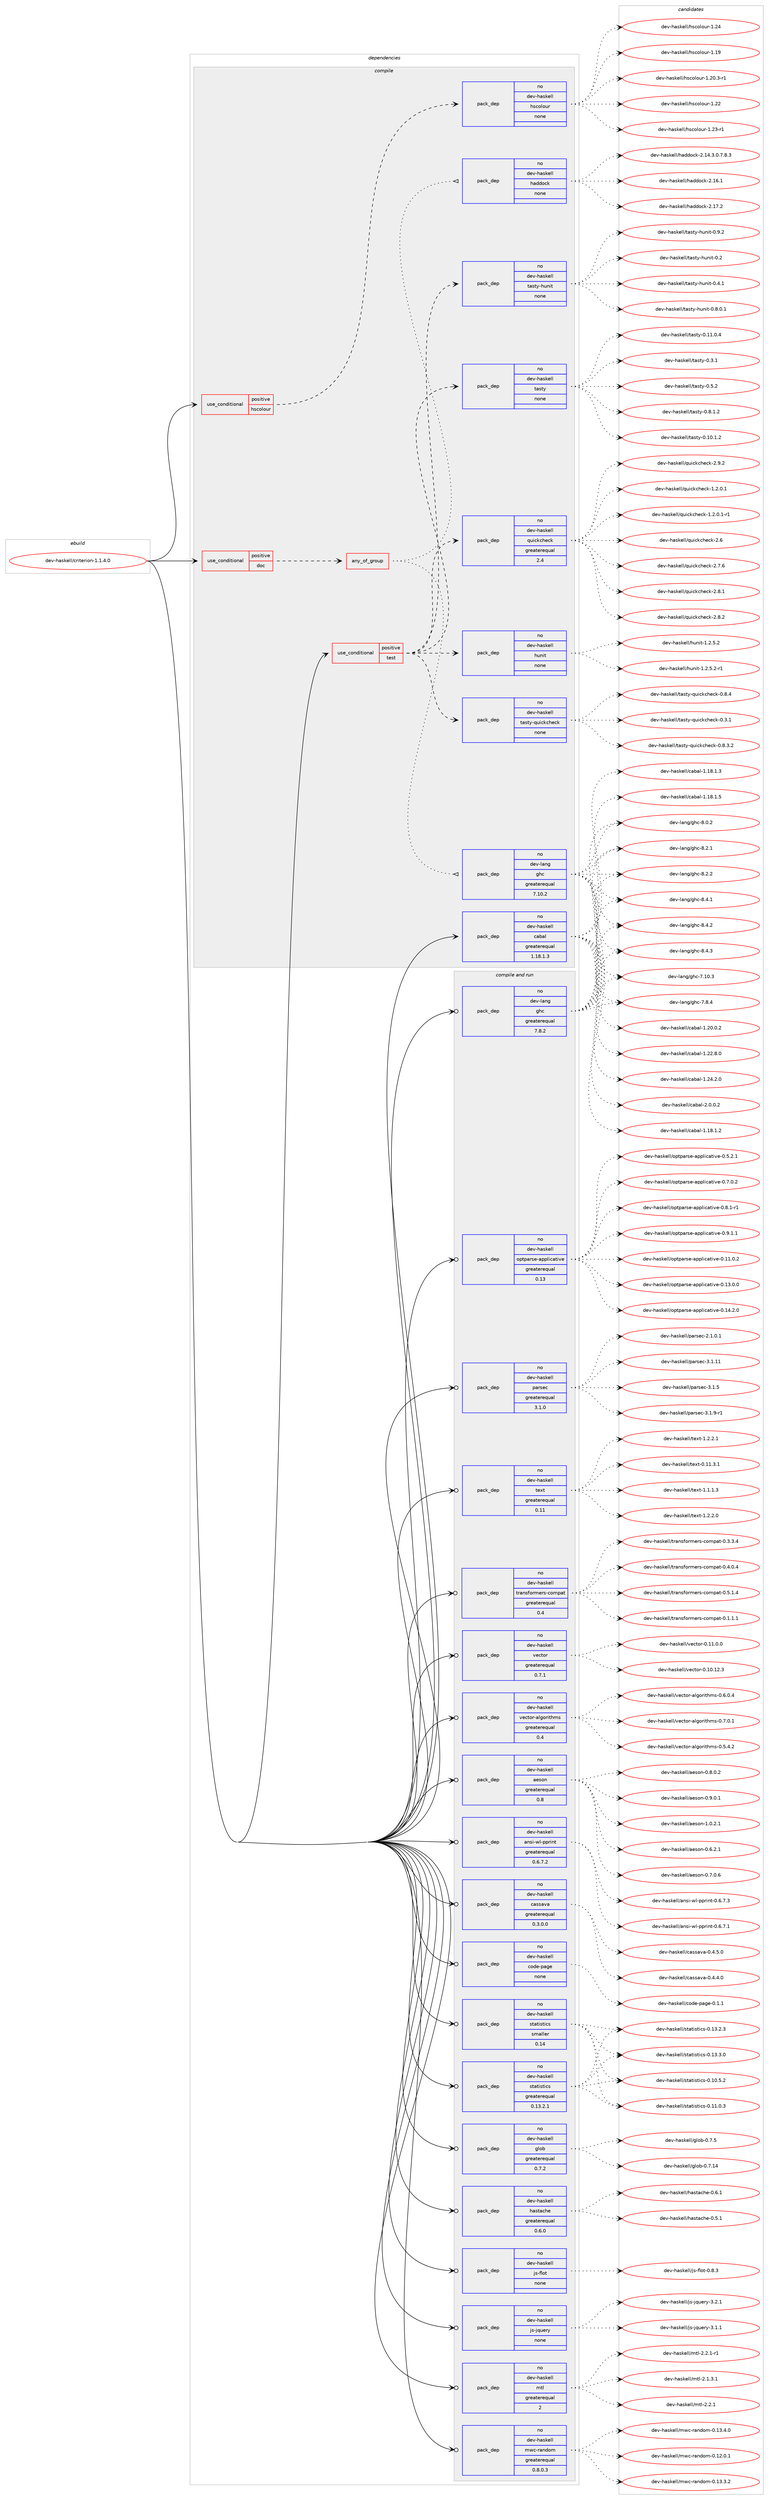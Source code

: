 digraph prolog {

# *************
# Graph options
# *************

newrank=true;
concentrate=true;
compound=true;
graph [rankdir=LR,fontname=Helvetica,fontsize=10,ranksep=1.5];#, ranksep=2.5, nodesep=0.2];
edge  [arrowhead=vee];
node  [fontname=Helvetica,fontsize=10];

# **********
# The ebuild
# **********

subgraph cluster_leftcol {
color=gray;
rank=same;
label=<<i>ebuild</i>>;
id [label="dev-haskell/criterion-1.1.4.0", color=red, width=4, href="../dev-haskell/criterion-1.1.4.0.svg"];
}

# ****************
# The dependencies
# ****************

subgraph cluster_midcol {
color=gray;
label=<<i>dependencies</i>>;
subgraph cluster_compile {
fillcolor="#eeeeee";
style=filled;
label=<<i>compile</i>>;
subgraph cond359178 {
dependency1330048 [label=<<TABLE BORDER="0" CELLBORDER="1" CELLSPACING="0" CELLPADDING="4"><TR><TD ROWSPAN="3" CELLPADDING="10">use_conditional</TD></TR><TR><TD>positive</TD></TR><TR><TD>doc</TD></TR></TABLE>>, shape=none, color=red];
subgraph any20731 {
dependency1330049 [label=<<TABLE BORDER="0" CELLBORDER="1" CELLSPACING="0" CELLPADDING="4"><TR><TD CELLPADDING="10">any_of_group</TD></TR></TABLE>>, shape=none, color=red];subgraph pack949587 {
dependency1330050 [label=<<TABLE BORDER="0" CELLBORDER="1" CELLSPACING="0" CELLPADDING="4" WIDTH="220"><TR><TD ROWSPAN="6" CELLPADDING="30">pack_dep</TD></TR><TR><TD WIDTH="110">no</TD></TR><TR><TD>dev-haskell</TD></TR><TR><TD>haddock</TD></TR><TR><TD>none</TD></TR><TR><TD></TD></TR></TABLE>>, shape=none, color=blue];
}
dependency1330049:e -> dependency1330050:w [weight=20,style="dotted",arrowhead="oinv"];
subgraph pack949588 {
dependency1330051 [label=<<TABLE BORDER="0" CELLBORDER="1" CELLSPACING="0" CELLPADDING="4" WIDTH="220"><TR><TD ROWSPAN="6" CELLPADDING="30">pack_dep</TD></TR><TR><TD WIDTH="110">no</TD></TR><TR><TD>dev-lang</TD></TR><TR><TD>ghc</TD></TR><TR><TD>greaterequal</TD></TR><TR><TD>7.10.2</TD></TR></TABLE>>, shape=none, color=blue];
}
dependency1330049:e -> dependency1330051:w [weight=20,style="dotted",arrowhead="oinv"];
}
dependency1330048:e -> dependency1330049:w [weight=20,style="dashed",arrowhead="vee"];
}
id:e -> dependency1330048:w [weight=20,style="solid",arrowhead="vee"];
subgraph cond359179 {
dependency1330052 [label=<<TABLE BORDER="0" CELLBORDER="1" CELLSPACING="0" CELLPADDING="4"><TR><TD ROWSPAN="3" CELLPADDING="10">use_conditional</TD></TR><TR><TD>positive</TD></TR><TR><TD>hscolour</TD></TR></TABLE>>, shape=none, color=red];
subgraph pack949589 {
dependency1330053 [label=<<TABLE BORDER="0" CELLBORDER="1" CELLSPACING="0" CELLPADDING="4" WIDTH="220"><TR><TD ROWSPAN="6" CELLPADDING="30">pack_dep</TD></TR><TR><TD WIDTH="110">no</TD></TR><TR><TD>dev-haskell</TD></TR><TR><TD>hscolour</TD></TR><TR><TD>none</TD></TR><TR><TD></TD></TR></TABLE>>, shape=none, color=blue];
}
dependency1330052:e -> dependency1330053:w [weight=20,style="dashed",arrowhead="vee"];
}
id:e -> dependency1330052:w [weight=20,style="solid",arrowhead="vee"];
subgraph cond359180 {
dependency1330054 [label=<<TABLE BORDER="0" CELLBORDER="1" CELLSPACING="0" CELLPADDING="4"><TR><TD ROWSPAN="3" CELLPADDING="10">use_conditional</TD></TR><TR><TD>positive</TD></TR><TR><TD>test</TD></TR></TABLE>>, shape=none, color=red];
subgraph pack949590 {
dependency1330055 [label=<<TABLE BORDER="0" CELLBORDER="1" CELLSPACING="0" CELLPADDING="4" WIDTH="220"><TR><TD ROWSPAN="6" CELLPADDING="30">pack_dep</TD></TR><TR><TD WIDTH="110">no</TD></TR><TR><TD>dev-haskell</TD></TR><TR><TD>hunit</TD></TR><TR><TD>none</TD></TR><TR><TD></TD></TR></TABLE>>, shape=none, color=blue];
}
dependency1330054:e -> dependency1330055:w [weight=20,style="dashed",arrowhead="vee"];
subgraph pack949591 {
dependency1330056 [label=<<TABLE BORDER="0" CELLBORDER="1" CELLSPACING="0" CELLPADDING="4" WIDTH="220"><TR><TD ROWSPAN="6" CELLPADDING="30">pack_dep</TD></TR><TR><TD WIDTH="110">no</TD></TR><TR><TD>dev-haskell</TD></TR><TR><TD>quickcheck</TD></TR><TR><TD>greaterequal</TD></TR><TR><TD>2.4</TD></TR></TABLE>>, shape=none, color=blue];
}
dependency1330054:e -> dependency1330056:w [weight=20,style="dashed",arrowhead="vee"];
subgraph pack949592 {
dependency1330057 [label=<<TABLE BORDER="0" CELLBORDER="1" CELLSPACING="0" CELLPADDING="4" WIDTH="220"><TR><TD ROWSPAN="6" CELLPADDING="30">pack_dep</TD></TR><TR><TD WIDTH="110">no</TD></TR><TR><TD>dev-haskell</TD></TR><TR><TD>tasty</TD></TR><TR><TD>none</TD></TR><TR><TD></TD></TR></TABLE>>, shape=none, color=blue];
}
dependency1330054:e -> dependency1330057:w [weight=20,style="dashed",arrowhead="vee"];
subgraph pack949593 {
dependency1330058 [label=<<TABLE BORDER="0" CELLBORDER="1" CELLSPACING="0" CELLPADDING="4" WIDTH="220"><TR><TD ROWSPAN="6" CELLPADDING="30">pack_dep</TD></TR><TR><TD WIDTH="110">no</TD></TR><TR><TD>dev-haskell</TD></TR><TR><TD>tasty-hunit</TD></TR><TR><TD>none</TD></TR><TR><TD></TD></TR></TABLE>>, shape=none, color=blue];
}
dependency1330054:e -> dependency1330058:w [weight=20,style="dashed",arrowhead="vee"];
subgraph pack949594 {
dependency1330059 [label=<<TABLE BORDER="0" CELLBORDER="1" CELLSPACING="0" CELLPADDING="4" WIDTH="220"><TR><TD ROWSPAN="6" CELLPADDING="30">pack_dep</TD></TR><TR><TD WIDTH="110">no</TD></TR><TR><TD>dev-haskell</TD></TR><TR><TD>tasty-quickcheck</TD></TR><TR><TD>none</TD></TR><TR><TD></TD></TR></TABLE>>, shape=none, color=blue];
}
dependency1330054:e -> dependency1330059:w [weight=20,style="dashed",arrowhead="vee"];
}
id:e -> dependency1330054:w [weight=20,style="solid",arrowhead="vee"];
subgraph pack949595 {
dependency1330060 [label=<<TABLE BORDER="0" CELLBORDER="1" CELLSPACING="0" CELLPADDING="4" WIDTH="220"><TR><TD ROWSPAN="6" CELLPADDING="30">pack_dep</TD></TR><TR><TD WIDTH="110">no</TD></TR><TR><TD>dev-haskell</TD></TR><TR><TD>cabal</TD></TR><TR><TD>greaterequal</TD></TR><TR><TD>1.18.1.3</TD></TR></TABLE>>, shape=none, color=blue];
}
id:e -> dependency1330060:w [weight=20,style="solid",arrowhead="vee"];
}
subgraph cluster_compileandrun {
fillcolor="#eeeeee";
style=filled;
label=<<i>compile and run</i>>;
subgraph pack949596 {
dependency1330061 [label=<<TABLE BORDER="0" CELLBORDER="1" CELLSPACING="0" CELLPADDING="4" WIDTH="220"><TR><TD ROWSPAN="6" CELLPADDING="30">pack_dep</TD></TR><TR><TD WIDTH="110">no</TD></TR><TR><TD>dev-haskell</TD></TR><TR><TD>aeson</TD></TR><TR><TD>greaterequal</TD></TR><TR><TD>0.8</TD></TR></TABLE>>, shape=none, color=blue];
}
id:e -> dependency1330061:w [weight=20,style="solid",arrowhead="odotvee"];
subgraph pack949597 {
dependency1330062 [label=<<TABLE BORDER="0" CELLBORDER="1" CELLSPACING="0" CELLPADDING="4" WIDTH="220"><TR><TD ROWSPAN="6" CELLPADDING="30">pack_dep</TD></TR><TR><TD WIDTH="110">no</TD></TR><TR><TD>dev-haskell</TD></TR><TR><TD>ansi-wl-pprint</TD></TR><TR><TD>greaterequal</TD></TR><TR><TD>0.6.7.2</TD></TR></TABLE>>, shape=none, color=blue];
}
id:e -> dependency1330062:w [weight=20,style="solid",arrowhead="odotvee"];
subgraph pack949598 {
dependency1330063 [label=<<TABLE BORDER="0" CELLBORDER="1" CELLSPACING="0" CELLPADDING="4" WIDTH="220"><TR><TD ROWSPAN="6" CELLPADDING="30">pack_dep</TD></TR><TR><TD WIDTH="110">no</TD></TR><TR><TD>dev-haskell</TD></TR><TR><TD>cassava</TD></TR><TR><TD>greaterequal</TD></TR><TR><TD>0.3.0.0</TD></TR></TABLE>>, shape=none, color=blue];
}
id:e -> dependency1330063:w [weight=20,style="solid",arrowhead="odotvee"];
subgraph pack949599 {
dependency1330064 [label=<<TABLE BORDER="0" CELLBORDER="1" CELLSPACING="0" CELLPADDING="4" WIDTH="220"><TR><TD ROWSPAN="6" CELLPADDING="30">pack_dep</TD></TR><TR><TD WIDTH="110">no</TD></TR><TR><TD>dev-haskell</TD></TR><TR><TD>code-page</TD></TR><TR><TD>none</TD></TR><TR><TD></TD></TR></TABLE>>, shape=none, color=blue];
}
id:e -> dependency1330064:w [weight=20,style="solid",arrowhead="odotvee"];
subgraph pack949600 {
dependency1330065 [label=<<TABLE BORDER="0" CELLBORDER="1" CELLSPACING="0" CELLPADDING="4" WIDTH="220"><TR><TD ROWSPAN="6" CELLPADDING="30">pack_dep</TD></TR><TR><TD WIDTH="110">no</TD></TR><TR><TD>dev-haskell</TD></TR><TR><TD>glob</TD></TR><TR><TD>greaterequal</TD></TR><TR><TD>0.7.2</TD></TR></TABLE>>, shape=none, color=blue];
}
id:e -> dependency1330065:w [weight=20,style="solid",arrowhead="odotvee"];
subgraph pack949601 {
dependency1330066 [label=<<TABLE BORDER="0" CELLBORDER="1" CELLSPACING="0" CELLPADDING="4" WIDTH="220"><TR><TD ROWSPAN="6" CELLPADDING="30">pack_dep</TD></TR><TR><TD WIDTH="110">no</TD></TR><TR><TD>dev-haskell</TD></TR><TR><TD>hastache</TD></TR><TR><TD>greaterequal</TD></TR><TR><TD>0.6.0</TD></TR></TABLE>>, shape=none, color=blue];
}
id:e -> dependency1330066:w [weight=20,style="solid",arrowhead="odotvee"];
subgraph pack949602 {
dependency1330067 [label=<<TABLE BORDER="0" CELLBORDER="1" CELLSPACING="0" CELLPADDING="4" WIDTH="220"><TR><TD ROWSPAN="6" CELLPADDING="30">pack_dep</TD></TR><TR><TD WIDTH="110">no</TD></TR><TR><TD>dev-haskell</TD></TR><TR><TD>js-flot</TD></TR><TR><TD>none</TD></TR><TR><TD></TD></TR></TABLE>>, shape=none, color=blue];
}
id:e -> dependency1330067:w [weight=20,style="solid",arrowhead="odotvee"];
subgraph pack949603 {
dependency1330068 [label=<<TABLE BORDER="0" CELLBORDER="1" CELLSPACING="0" CELLPADDING="4" WIDTH="220"><TR><TD ROWSPAN="6" CELLPADDING="30">pack_dep</TD></TR><TR><TD WIDTH="110">no</TD></TR><TR><TD>dev-haskell</TD></TR><TR><TD>js-jquery</TD></TR><TR><TD>none</TD></TR><TR><TD></TD></TR></TABLE>>, shape=none, color=blue];
}
id:e -> dependency1330068:w [weight=20,style="solid",arrowhead="odotvee"];
subgraph pack949604 {
dependency1330069 [label=<<TABLE BORDER="0" CELLBORDER="1" CELLSPACING="0" CELLPADDING="4" WIDTH="220"><TR><TD ROWSPAN="6" CELLPADDING="30">pack_dep</TD></TR><TR><TD WIDTH="110">no</TD></TR><TR><TD>dev-haskell</TD></TR><TR><TD>mtl</TD></TR><TR><TD>greaterequal</TD></TR><TR><TD>2</TD></TR></TABLE>>, shape=none, color=blue];
}
id:e -> dependency1330069:w [weight=20,style="solid",arrowhead="odotvee"];
subgraph pack949605 {
dependency1330070 [label=<<TABLE BORDER="0" CELLBORDER="1" CELLSPACING="0" CELLPADDING="4" WIDTH="220"><TR><TD ROWSPAN="6" CELLPADDING="30">pack_dep</TD></TR><TR><TD WIDTH="110">no</TD></TR><TR><TD>dev-haskell</TD></TR><TR><TD>mwc-random</TD></TR><TR><TD>greaterequal</TD></TR><TR><TD>0.8.0.3</TD></TR></TABLE>>, shape=none, color=blue];
}
id:e -> dependency1330070:w [weight=20,style="solid",arrowhead="odotvee"];
subgraph pack949606 {
dependency1330071 [label=<<TABLE BORDER="0" CELLBORDER="1" CELLSPACING="0" CELLPADDING="4" WIDTH="220"><TR><TD ROWSPAN="6" CELLPADDING="30">pack_dep</TD></TR><TR><TD WIDTH="110">no</TD></TR><TR><TD>dev-haskell</TD></TR><TR><TD>optparse-applicative</TD></TR><TR><TD>greaterequal</TD></TR><TR><TD>0.13</TD></TR></TABLE>>, shape=none, color=blue];
}
id:e -> dependency1330071:w [weight=20,style="solid",arrowhead="odotvee"];
subgraph pack949607 {
dependency1330072 [label=<<TABLE BORDER="0" CELLBORDER="1" CELLSPACING="0" CELLPADDING="4" WIDTH="220"><TR><TD ROWSPAN="6" CELLPADDING="30">pack_dep</TD></TR><TR><TD WIDTH="110">no</TD></TR><TR><TD>dev-haskell</TD></TR><TR><TD>parsec</TD></TR><TR><TD>greaterequal</TD></TR><TR><TD>3.1.0</TD></TR></TABLE>>, shape=none, color=blue];
}
id:e -> dependency1330072:w [weight=20,style="solid",arrowhead="odotvee"];
subgraph pack949608 {
dependency1330073 [label=<<TABLE BORDER="0" CELLBORDER="1" CELLSPACING="0" CELLPADDING="4" WIDTH="220"><TR><TD ROWSPAN="6" CELLPADDING="30">pack_dep</TD></TR><TR><TD WIDTH="110">no</TD></TR><TR><TD>dev-haskell</TD></TR><TR><TD>statistics</TD></TR><TR><TD>greaterequal</TD></TR><TR><TD>0.13.2.1</TD></TR></TABLE>>, shape=none, color=blue];
}
id:e -> dependency1330073:w [weight=20,style="solid",arrowhead="odotvee"];
subgraph pack949609 {
dependency1330074 [label=<<TABLE BORDER="0" CELLBORDER="1" CELLSPACING="0" CELLPADDING="4" WIDTH="220"><TR><TD ROWSPAN="6" CELLPADDING="30">pack_dep</TD></TR><TR><TD WIDTH="110">no</TD></TR><TR><TD>dev-haskell</TD></TR><TR><TD>statistics</TD></TR><TR><TD>smaller</TD></TR><TR><TD>0.14</TD></TR></TABLE>>, shape=none, color=blue];
}
id:e -> dependency1330074:w [weight=20,style="solid",arrowhead="odotvee"];
subgraph pack949610 {
dependency1330075 [label=<<TABLE BORDER="0" CELLBORDER="1" CELLSPACING="0" CELLPADDING="4" WIDTH="220"><TR><TD ROWSPAN="6" CELLPADDING="30">pack_dep</TD></TR><TR><TD WIDTH="110">no</TD></TR><TR><TD>dev-haskell</TD></TR><TR><TD>text</TD></TR><TR><TD>greaterequal</TD></TR><TR><TD>0.11</TD></TR></TABLE>>, shape=none, color=blue];
}
id:e -> dependency1330075:w [weight=20,style="solid",arrowhead="odotvee"];
subgraph pack949611 {
dependency1330076 [label=<<TABLE BORDER="0" CELLBORDER="1" CELLSPACING="0" CELLPADDING="4" WIDTH="220"><TR><TD ROWSPAN="6" CELLPADDING="30">pack_dep</TD></TR><TR><TD WIDTH="110">no</TD></TR><TR><TD>dev-haskell</TD></TR><TR><TD>transformers-compat</TD></TR><TR><TD>greaterequal</TD></TR><TR><TD>0.4</TD></TR></TABLE>>, shape=none, color=blue];
}
id:e -> dependency1330076:w [weight=20,style="solid",arrowhead="odotvee"];
subgraph pack949612 {
dependency1330077 [label=<<TABLE BORDER="0" CELLBORDER="1" CELLSPACING="0" CELLPADDING="4" WIDTH="220"><TR><TD ROWSPAN="6" CELLPADDING="30">pack_dep</TD></TR><TR><TD WIDTH="110">no</TD></TR><TR><TD>dev-haskell</TD></TR><TR><TD>vector</TD></TR><TR><TD>greaterequal</TD></TR><TR><TD>0.7.1</TD></TR></TABLE>>, shape=none, color=blue];
}
id:e -> dependency1330077:w [weight=20,style="solid",arrowhead="odotvee"];
subgraph pack949613 {
dependency1330078 [label=<<TABLE BORDER="0" CELLBORDER="1" CELLSPACING="0" CELLPADDING="4" WIDTH="220"><TR><TD ROWSPAN="6" CELLPADDING="30">pack_dep</TD></TR><TR><TD WIDTH="110">no</TD></TR><TR><TD>dev-haskell</TD></TR><TR><TD>vector-algorithms</TD></TR><TR><TD>greaterequal</TD></TR><TR><TD>0.4</TD></TR></TABLE>>, shape=none, color=blue];
}
id:e -> dependency1330078:w [weight=20,style="solid",arrowhead="odotvee"];
subgraph pack949614 {
dependency1330079 [label=<<TABLE BORDER="0" CELLBORDER="1" CELLSPACING="0" CELLPADDING="4" WIDTH="220"><TR><TD ROWSPAN="6" CELLPADDING="30">pack_dep</TD></TR><TR><TD WIDTH="110">no</TD></TR><TR><TD>dev-lang</TD></TR><TR><TD>ghc</TD></TR><TR><TD>greaterequal</TD></TR><TR><TD>7.8.2</TD></TR></TABLE>>, shape=none, color=blue];
}
id:e -> dependency1330079:w [weight=20,style="solid",arrowhead="odotvee"];
}
subgraph cluster_run {
fillcolor="#eeeeee";
style=filled;
label=<<i>run</i>>;
}
}

# **************
# The candidates
# **************

subgraph cluster_choices {
rank=same;
color=gray;
label=<<i>candidates</i>>;

subgraph choice949587 {
color=black;
nodesep=1;
choice1001011184510497115107101108108471049710010011199107455046495246514648465546564651 [label="dev-haskell/haddock-2.14.3.0.7.8.3", color=red, width=4,href="../dev-haskell/haddock-2.14.3.0.7.8.3.svg"];
choice100101118451049711510710110810847104971001001119910745504649544649 [label="dev-haskell/haddock-2.16.1", color=red, width=4,href="../dev-haskell/haddock-2.16.1.svg"];
choice100101118451049711510710110810847104971001001119910745504649554650 [label="dev-haskell/haddock-2.17.2", color=red, width=4,href="../dev-haskell/haddock-2.17.2.svg"];
dependency1330050:e -> choice1001011184510497115107101108108471049710010011199107455046495246514648465546564651:w [style=dotted,weight="100"];
dependency1330050:e -> choice100101118451049711510710110810847104971001001119910745504649544649:w [style=dotted,weight="100"];
dependency1330050:e -> choice100101118451049711510710110810847104971001001119910745504649554650:w [style=dotted,weight="100"];
}
subgraph choice949588 {
color=black;
nodesep=1;
choice1001011184510897110103471031049945554649484651 [label="dev-lang/ghc-7.10.3", color=red, width=4,href="../dev-lang/ghc-7.10.3.svg"];
choice10010111845108971101034710310499455546564652 [label="dev-lang/ghc-7.8.4", color=red, width=4,href="../dev-lang/ghc-7.8.4.svg"];
choice10010111845108971101034710310499455646484650 [label="dev-lang/ghc-8.0.2", color=red, width=4,href="../dev-lang/ghc-8.0.2.svg"];
choice10010111845108971101034710310499455646504649 [label="dev-lang/ghc-8.2.1", color=red, width=4,href="../dev-lang/ghc-8.2.1.svg"];
choice10010111845108971101034710310499455646504650 [label="dev-lang/ghc-8.2.2", color=red, width=4,href="../dev-lang/ghc-8.2.2.svg"];
choice10010111845108971101034710310499455646524649 [label="dev-lang/ghc-8.4.1", color=red, width=4,href="../dev-lang/ghc-8.4.1.svg"];
choice10010111845108971101034710310499455646524650 [label="dev-lang/ghc-8.4.2", color=red, width=4,href="../dev-lang/ghc-8.4.2.svg"];
choice10010111845108971101034710310499455646524651 [label="dev-lang/ghc-8.4.3", color=red, width=4,href="../dev-lang/ghc-8.4.3.svg"];
dependency1330051:e -> choice1001011184510897110103471031049945554649484651:w [style=dotted,weight="100"];
dependency1330051:e -> choice10010111845108971101034710310499455546564652:w [style=dotted,weight="100"];
dependency1330051:e -> choice10010111845108971101034710310499455646484650:w [style=dotted,weight="100"];
dependency1330051:e -> choice10010111845108971101034710310499455646504649:w [style=dotted,weight="100"];
dependency1330051:e -> choice10010111845108971101034710310499455646504650:w [style=dotted,weight="100"];
dependency1330051:e -> choice10010111845108971101034710310499455646524649:w [style=dotted,weight="100"];
dependency1330051:e -> choice10010111845108971101034710310499455646524650:w [style=dotted,weight="100"];
dependency1330051:e -> choice10010111845108971101034710310499455646524651:w [style=dotted,weight="100"];
}
subgraph choice949589 {
color=black;
nodesep=1;
choice100101118451049711510710110810847104115991111081111171144549464957 [label="dev-haskell/hscolour-1.19", color=red, width=4,href="../dev-haskell/hscolour-1.19.svg"];
choice10010111845104971151071011081084710411599111108111117114454946504846514511449 [label="dev-haskell/hscolour-1.20.3-r1", color=red, width=4,href="../dev-haskell/hscolour-1.20.3-r1.svg"];
choice100101118451049711510710110810847104115991111081111171144549465050 [label="dev-haskell/hscolour-1.22", color=red, width=4,href="../dev-haskell/hscolour-1.22.svg"];
choice1001011184510497115107101108108471041159911110811111711445494650514511449 [label="dev-haskell/hscolour-1.23-r1", color=red, width=4,href="../dev-haskell/hscolour-1.23-r1.svg"];
choice100101118451049711510710110810847104115991111081111171144549465052 [label="dev-haskell/hscolour-1.24", color=red, width=4,href="../dev-haskell/hscolour-1.24.svg"];
dependency1330053:e -> choice100101118451049711510710110810847104115991111081111171144549464957:w [style=dotted,weight="100"];
dependency1330053:e -> choice10010111845104971151071011081084710411599111108111117114454946504846514511449:w [style=dotted,weight="100"];
dependency1330053:e -> choice100101118451049711510710110810847104115991111081111171144549465050:w [style=dotted,weight="100"];
dependency1330053:e -> choice1001011184510497115107101108108471041159911110811111711445494650514511449:w [style=dotted,weight="100"];
dependency1330053:e -> choice100101118451049711510710110810847104115991111081111171144549465052:w [style=dotted,weight="100"];
}
subgraph choice949590 {
color=black;
nodesep=1;
choice1001011184510497115107101108108471041171101051164549465046534650 [label="dev-haskell/hunit-1.2.5.2", color=red, width=4,href="../dev-haskell/hunit-1.2.5.2.svg"];
choice10010111845104971151071011081084710411711010511645494650465346504511449 [label="dev-haskell/hunit-1.2.5.2-r1", color=red, width=4,href="../dev-haskell/hunit-1.2.5.2-r1.svg"];
dependency1330055:e -> choice1001011184510497115107101108108471041171101051164549465046534650:w [style=dotted,weight="100"];
dependency1330055:e -> choice10010111845104971151071011081084710411711010511645494650465346504511449:w [style=dotted,weight="100"];
}
subgraph choice949591 {
color=black;
nodesep=1;
choice1001011184510497115107101108108471131171059910799104101991074549465046484649 [label="dev-haskell/quickcheck-1.2.0.1", color=red, width=4,href="../dev-haskell/quickcheck-1.2.0.1.svg"];
choice10010111845104971151071011081084711311710599107991041019910745494650464846494511449 [label="dev-haskell/quickcheck-1.2.0.1-r1", color=red, width=4,href="../dev-haskell/quickcheck-1.2.0.1-r1.svg"];
choice10010111845104971151071011081084711311710599107991041019910745504654 [label="dev-haskell/quickcheck-2.6", color=red, width=4,href="../dev-haskell/quickcheck-2.6.svg"];
choice100101118451049711510710110810847113117105991079910410199107455046554654 [label="dev-haskell/quickcheck-2.7.6", color=red, width=4,href="../dev-haskell/quickcheck-2.7.6.svg"];
choice100101118451049711510710110810847113117105991079910410199107455046564649 [label="dev-haskell/quickcheck-2.8.1", color=red, width=4,href="../dev-haskell/quickcheck-2.8.1.svg"];
choice100101118451049711510710110810847113117105991079910410199107455046564650 [label="dev-haskell/quickcheck-2.8.2", color=red, width=4,href="../dev-haskell/quickcheck-2.8.2.svg"];
choice100101118451049711510710110810847113117105991079910410199107455046574650 [label="dev-haskell/quickcheck-2.9.2", color=red, width=4,href="../dev-haskell/quickcheck-2.9.2.svg"];
dependency1330056:e -> choice1001011184510497115107101108108471131171059910799104101991074549465046484649:w [style=dotted,weight="100"];
dependency1330056:e -> choice10010111845104971151071011081084711311710599107991041019910745494650464846494511449:w [style=dotted,weight="100"];
dependency1330056:e -> choice10010111845104971151071011081084711311710599107991041019910745504654:w [style=dotted,weight="100"];
dependency1330056:e -> choice100101118451049711510710110810847113117105991079910410199107455046554654:w [style=dotted,weight="100"];
dependency1330056:e -> choice100101118451049711510710110810847113117105991079910410199107455046564649:w [style=dotted,weight="100"];
dependency1330056:e -> choice100101118451049711510710110810847113117105991079910410199107455046564650:w [style=dotted,weight="100"];
dependency1330056:e -> choice100101118451049711510710110810847113117105991079910410199107455046574650:w [style=dotted,weight="100"];
}
subgraph choice949592 {
color=black;
nodesep=1;
choice10010111845104971151071011081084711697115116121454846494846494650 [label="dev-haskell/tasty-0.10.1.2", color=red, width=4,href="../dev-haskell/tasty-0.10.1.2.svg"];
choice10010111845104971151071011081084711697115116121454846494946484652 [label="dev-haskell/tasty-0.11.0.4", color=red, width=4,href="../dev-haskell/tasty-0.11.0.4.svg"];
choice10010111845104971151071011081084711697115116121454846514649 [label="dev-haskell/tasty-0.3.1", color=red, width=4,href="../dev-haskell/tasty-0.3.1.svg"];
choice10010111845104971151071011081084711697115116121454846534650 [label="dev-haskell/tasty-0.5.2", color=red, width=4,href="../dev-haskell/tasty-0.5.2.svg"];
choice100101118451049711510710110810847116971151161214548465646494650 [label="dev-haskell/tasty-0.8.1.2", color=red, width=4,href="../dev-haskell/tasty-0.8.1.2.svg"];
dependency1330057:e -> choice10010111845104971151071011081084711697115116121454846494846494650:w [style=dotted,weight="100"];
dependency1330057:e -> choice10010111845104971151071011081084711697115116121454846494946484652:w [style=dotted,weight="100"];
dependency1330057:e -> choice10010111845104971151071011081084711697115116121454846514649:w [style=dotted,weight="100"];
dependency1330057:e -> choice10010111845104971151071011081084711697115116121454846534650:w [style=dotted,weight="100"];
dependency1330057:e -> choice100101118451049711510710110810847116971151161214548465646494650:w [style=dotted,weight="100"];
}
subgraph choice949593 {
color=black;
nodesep=1;
choice100101118451049711510710110810847116971151161214510411711010511645484650 [label="dev-haskell/tasty-hunit-0.2", color=red, width=4,href="../dev-haskell/tasty-hunit-0.2.svg"];
choice1001011184510497115107101108108471169711511612145104117110105116454846524649 [label="dev-haskell/tasty-hunit-0.4.1", color=red, width=4,href="../dev-haskell/tasty-hunit-0.4.1.svg"];
choice10010111845104971151071011081084711697115116121451041171101051164548465646484649 [label="dev-haskell/tasty-hunit-0.8.0.1", color=red, width=4,href="../dev-haskell/tasty-hunit-0.8.0.1.svg"];
choice1001011184510497115107101108108471169711511612145104117110105116454846574650 [label="dev-haskell/tasty-hunit-0.9.2", color=red, width=4,href="../dev-haskell/tasty-hunit-0.9.2.svg"];
dependency1330058:e -> choice100101118451049711510710110810847116971151161214510411711010511645484650:w [style=dotted,weight="100"];
dependency1330058:e -> choice1001011184510497115107101108108471169711511612145104117110105116454846524649:w [style=dotted,weight="100"];
dependency1330058:e -> choice10010111845104971151071011081084711697115116121451041171101051164548465646484649:w [style=dotted,weight="100"];
dependency1330058:e -> choice1001011184510497115107101108108471169711511612145104117110105116454846574650:w [style=dotted,weight="100"];
}
subgraph choice949594 {
color=black;
nodesep=1;
choice1001011184510497115107101108108471169711511612145113117105991079910410199107454846514649 [label="dev-haskell/tasty-quickcheck-0.3.1", color=red, width=4,href="../dev-haskell/tasty-quickcheck-0.3.1.svg"];
choice10010111845104971151071011081084711697115116121451131171059910799104101991074548465646514650 [label="dev-haskell/tasty-quickcheck-0.8.3.2", color=red, width=4,href="../dev-haskell/tasty-quickcheck-0.8.3.2.svg"];
choice1001011184510497115107101108108471169711511612145113117105991079910410199107454846564652 [label="dev-haskell/tasty-quickcheck-0.8.4", color=red, width=4,href="../dev-haskell/tasty-quickcheck-0.8.4.svg"];
dependency1330059:e -> choice1001011184510497115107101108108471169711511612145113117105991079910410199107454846514649:w [style=dotted,weight="100"];
dependency1330059:e -> choice10010111845104971151071011081084711697115116121451131171059910799104101991074548465646514650:w [style=dotted,weight="100"];
dependency1330059:e -> choice1001011184510497115107101108108471169711511612145113117105991079910410199107454846564652:w [style=dotted,weight="100"];
}
subgraph choice949595 {
color=black;
nodesep=1;
choice10010111845104971151071011081084799979897108454946495646494650 [label="dev-haskell/cabal-1.18.1.2", color=red, width=4,href="../dev-haskell/cabal-1.18.1.2.svg"];
choice10010111845104971151071011081084799979897108454946495646494651 [label="dev-haskell/cabal-1.18.1.3", color=red, width=4,href="../dev-haskell/cabal-1.18.1.3.svg"];
choice10010111845104971151071011081084799979897108454946495646494653 [label="dev-haskell/cabal-1.18.1.5", color=red, width=4,href="../dev-haskell/cabal-1.18.1.5.svg"];
choice10010111845104971151071011081084799979897108454946504846484650 [label="dev-haskell/cabal-1.20.0.2", color=red, width=4,href="../dev-haskell/cabal-1.20.0.2.svg"];
choice10010111845104971151071011081084799979897108454946505046564648 [label="dev-haskell/cabal-1.22.8.0", color=red, width=4,href="../dev-haskell/cabal-1.22.8.0.svg"];
choice10010111845104971151071011081084799979897108454946505246504648 [label="dev-haskell/cabal-1.24.2.0", color=red, width=4,href="../dev-haskell/cabal-1.24.2.0.svg"];
choice100101118451049711510710110810847999798971084550464846484650 [label="dev-haskell/cabal-2.0.0.2", color=red, width=4,href="../dev-haskell/cabal-2.0.0.2.svg"];
dependency1330060:e -> choice10010111845104971151071011081084799979897108454946495646494650:w [style=dotted,weight="100"];
dependency1330060:e -> choice10010111845104971151071011081084799979897108454946495646494651:w [style=dotted,weight="100"];
dependency1330060:e -> choice10010111845104971151071011081084799979897108454946495646494653:w [style=dotted,weight="100"];
dependency1330060:e -> choice10010111845104971151071011081084799979897108454946504846484650:w [style=dotted,weight="100"];
dependency1330060:e -> choice10010111845104971151071011081084799979897108454946505046564648:w [style=dotted,weight="100"];
dependency1330060:e -> choice10010111845104971151071011081084799979897108454946505246504648:w [style=dotted,weight="100"];
dependency1330060:e -> choice100101118451049711510710110810847999798971084550464846484650:w [style=dotted,weight="100"];
}
subgraph choice949596 {
color=black;
nodesep=1;
choice100101118451049711510710110810847971011151111104548465446504649 [label="dev-haskell/aeson-0.6.2.1", color=red, width=4,href="../dev-haskell/aeson-0.6.2.1.svg"];
choice100101118451049711510710110810847971011151111104548465546484654 [label="dev-haskell/aeson-0.7.0.6", color=red, width=4,href="../dev-haskell/aeson-0.7.0.6.svg"];
choice100101118451049711510710110810847971011151111104548465646484650 [label="dev-haskell/aeson-0.8.0.2", color=red, width=4,href="../dev-haskell/aeson-0.8.0.2.svg"];
choice100101118451049711510710110810847971011151111104548465746484649 [label="dev-haskell/aeson-0.9.0.1", color=red, width=4,href="../dev-haskell/aeson-0.9.0.1.svg"];
choice100101118451049711510710110810847971011151111104549464846504649 [label="dev-haskell/aeson-1.0.2.1", color=red, width=4,href="../dev-haskell/aeson-1.0.2.1.svg"];
dependency1330061:e -> choice100101118451049711510710110810847971011151111104548465446504649:w [style=dotted,weight="100"];
dependency1330061:e -> choice100101118451049711510710110810847971011151111104548465546484654:w [style=dotted,weight="100"];
dependency1330061:e -> choice100101118451049711510710110810847971011151111104548465646484650:w [style=dotted,weight="100"];
dependency1330061:e -> choice100101118451049711510710110810847971011151111104548465746484649:w [style=dotted,weight="100"];
dependency1330061:e -> choice100101118451049711510710110810847971011151111104549464846504649:w [style=dotted,weight="100"];
}
subgraph choice949597 {
color=black;
nodesep=1;
choice1001011184510497115107101108108479711011510545119108451121121141051101164548465446554649 [label="dev-haskell/ansi-wl-pprint-0.6.7.1", color=red, width=4,href="../dev-haskell/ansi-wl-pprint-0.6.7.1.svg"];
choice1001011184510497115107101108108479711011510545119108451121121141051101164548465446554651 [label="dev-haskell/ansi-wl-pprint-0.6.7.3", color=red, width=4,href="../dev-haskell/ansi-wl-pprint-0.6.7.3.svg"];
dependency1330062:e -> choice1001011184510497115107101108108479711011510545119108451121121141051101164548465446554649:w [style=dotted,weight="100"];
dependency1330062:e -> choice1001011184510497115107101108108479711011510545119108451121121141051101164548465446554651:w [style=dotted,weight="100"];
}
subgraph choice949598 {
color=black;
nodesep=1;
choice100101118451049711510710110810847999711511597118974548465246524648 [label="dev-haskell/cassava-0.4.4.0", color=red, width=4,href="../dev-haskell/cassava-0.4.4.0.svg"];
choice100101118451049711510710110810847999711511597118974548465246534648 [label="dev-haskell/cassava-0.4.5.0", color=red, width=4,href="../dev-haskell/cassava-0.4.5.0.svg"];
dependency1330063:e -> choice100101118451049711510710110810847999711511597118974548465246524648:w [style=dotted,weight="100"];
dependency1330063:e -> choice100101118451049711510710110810847999711511597118974548465246534648:w [style=dotted,weight="100"];
}
subgraph choice949599 {
color=black;
nodesep=1;
choice100101118451049711510710110810847991111001014511297103101454846494649 [label="dev-haskell/code-page-0.1.1", color=red, width=4,href="../dev-haskell/code-page-0.1.1.svg"];
dependency1330064:e -> choice100101118451049711510710110810847991111001014511297103101454846494649:w [style=dotted,weight="100"];
}
subgraph choice949600 {
color=black;
nodesep=1;
choice1001011184510497115107101108108471031081119845484655464952 [label="dev-haskell/glob-0.7.14", color=red, width=4,href="../dev-haskell/glob-0.7.14.svg"];
choice10010111845104971151071011081084710310811198454846554653 [label="dev-haskell/glob-0.7.5", color=red, width=4,href="../dev-haskell/glob-0.7.5.svg"];
dependency1330065:e -> choice1001011184510497115107101108108471031081119845484655464952:w [style=dotted,weight="100"];
dependency1330065:e -> choice10010111845104971151071011081084710310811198454846554653:w [style=dotted,weight="100"];
}
subgraph choice949601 {
color=black;
nodesep=1;
choice100101118451049711510710110810847104971151169799104101454846534649 [label="dev-haskell/hastache-0.5.1", color=red, width=4,href="../dev-haskell/hastache-0.5.1.svg"];
choice100101118451049711510710110810847104971151169799104101454846544649 [label="dev-haskell/hastache-0.6.1", color=red, width=4,href="../dev-haskell/hastache-0.6.1.svg"];
dependency1330066:e -> choice100101118451049711510710110810847104971151169799104101454846534649:w [style=dotted,weight="100"];
dependency1330066:e -> choice100101118451049711510710110810847104971151169799104101454846544649:w [style=dotted,weight="100"];
}
subgraph choice949602 {
color=black;
nodesep=1;
choice10010111845104971151071011081084710611545102108111116454846564651 [label="dev-haskell/js-flot-0.8.3", color=red, width=4,href="../dev-haskell/js-flot-0.8.3.svg"];
dependency1330067:e -> choice10010111845104971151071011081084710611545102108111116454846564651:w [style=dotted,weight="100"];
}
subgraph choice949603 {
color=black;
nodesep=1;
choice10010111845104971151071011081084710611545106113117101114121455146494649 [label="dev-haskell/js-jquery-3.1.1", color=red, width=4,href="../dev-haskell/js-jquery-3.1.1.svg"];
choice10010111845104971151071011081084710611545106113117101114121455146504649 [label="dev-haskell/js-jquery-3.2.1", color=red, width=4,href="../dev-haskell/js-jquery-3.2.1.svg"];
dependency1330068:e -> choice10010111845104971151071011081084710611545106113117101114121455146494649:w [style=dotted,weight="100"];
dependency1330068:e -> choice10010111845104971151071011081084710611545106113117101114121455146504649:w [style=dotted,weight="100"];
}
subgraph choice949604 {
color=black;
nodesep=1;
choice1001011184510497115107101108108471091161084550464946514649 [label="dev-haskell/mtl-2.1.3.1", color=red, width=4,href="../dev-haskell/mtl-2.1.3.1.svg"];
choice100101118451049711510710110810847109116108455046504649 [label="dev-haskell/mtl-2.2.1", color=red, width=4,href="../dev-haskell/mtl-2.2.1.svg"];
choice1001011184510497115107101108108471091161084550465046494511449 [label="dev-haskell/mtl-2.2.1-r1", color=red, width=4,href="../dev-haskell/mtl-2.2.1-r1.svg"];
dependency1330069:e -> choice1001011184510497115107101108108471091161084550464946514649:w [style=dotted,weight="100"];
dependency1330069:e -> choice100101118451049711510710110810847109116108455046504649:w [style=dotted,weight="100"];
dependency1330069:e -> choice1001011184510497115107101108108471091161084550465046494511449:w [style=dotted,weight="100"];
}
subgraph choice949605 {
color=black;
nodesep=1;
choice100101118451049711510710110810847109119994511497110100111109454846495046484649 [label="dev-haskell/mwc-random-0.12.0.1", color=red, width=4,href="../dev-haskell/mwc-random-0.12.0.1.svg"];
choice100101118451049711510710110810847109119994511497110100111109454846495146514650 [label="dev-haskell/mwc-random-0.13.3.2", color=red, width=4,href="../dev-haskell/mwc-random-0.13.3.2.svg"];
choice100101118451049711510710110810847109119994511497110100111109454846495146524648 [label="dev-haskell/mwc-random-0.13.4.0", color=red, width=4,href="../dev-haskell/mwc-random-0.13.4.0.svg"];
dependency1330070:e -> choice100101118451049711510710110810847109119994511497110100111109454846495046484649:w [style=dotted,weight="100"];
dependency1330070:e -> choice100101118451049711510710110810847109119994511497110100111109454846495146514650:w [style=dotted,weight="100"];
dependency1330070:e -> choice100101118451049711510710110810847109119994511497110100111109454846495146524648:w [style=dotted,weight="100"];
}
subgraph choice949606 {
color=black;
nodesep=1;
choice1001011184510497115107101108108471111121161129711411510145971121121081059997116105118101454846494946484650 [label="dev-haskell/optparse-applicative-0.11.0.2", color=red, width=4,href="../dev-haskell/optparse-applicative-0.11.0.2.svg"];
choice1001011184510497115107101108108471111121161129711411510145971121121081059997116105118101454846495146484648 [label="dev-haskell/optparse-applicative-0.13.0.0", color=red, width=4,href="../dev-haskell/optparse-applicative-0.13.0.0.svg"];
choice1001011184510497115107101108108471111121161129711411510145971121121081059997116105118101454846495246504648 [label="dev-haskell/optparse-applicative-0.14.2.0", color=red, width=4,href="../dev-haskell/optparse-applicative-0.14.2.0.svg"];
choice10010111845104971151071011081084711111211611297114115101459711211210810599971161051181014548465346504649 [label="dev-haskell/optparse-applicative-0.5.2.1", color=red, width=4,href="../dev-haskell/optparse-applicative-0.5.2.1.svg"];
choice10010111845104971151071011081084711111211611297114115101459711211210810599971161051181014548465546484650 [label="dev-haskell/optparse-applicative-0.7.0.2", color=red, width=4,href="../dev-haskell/optparse-applicative-0.7.0.2.svg"];
choice10010111845104971151071011081084711111211611297114115101459711211210810599971161051181014548465646494511449 [label="dev-haskell/optparse-applicative-0.8.1-r1", color=red, width=4,href="../dev-haskell/optparse-applicative-0.8.1-r1.svg"];
choice10010111845104971151071011081084711111211611297114115101459711211210810599971161051181014548465746494649 [label="dev-haskell/optparse-applicative-0.9.1.1", color=red, width=4,href="../dev-haskell/optparse-applicative-0.9.1.1.svg"];
dependency1330071:e -> choice1001011184510497115107101108108471111121161129711411510145971121121081059997116105118101454846494946484650:w [style=dotted,weight="100"];
dependency1330071:e -> choice1001011184510497115107101108108471111121161129711411510145971121121081059997116105118101454846495146484648:w [style=dotted,weight="100"];
dependency1330071:e -> choice1001011184510497115107101108108471111121161129711411510145971121121081059997116105118101454846495246504648:w [style=dotted,weight="100"];
dependency1330071:e -> choice10010111845104971151071011081084711111211611297114115101459711211210810599971161051181014548465346504649:w [style=dotted,weight="100"];
dependency1330071:e -> choice10010111845104971151071011081084711111211611297114115101459711211210810599971161051181014548465546484650:w [style=dotted,weight="100"];
dependency1330071:e -> choice10010111845104971151071011081084711111211611297114115101459711211210810599971161051181014548465646494511449:w [style=dotted,weight="100"];
dependency1330071:e -> choice10010111845104971151071011081084711111211611297114115101459711211210810599971161051181014548465746494649:w [style=dotted,weight="100"];
}
subgraph choice949607 {
color=black;
nodesep=1;
choice10010111845104971151071011081084711297114115101994550464946484649 [label="dev-haskell/parsec-2.1.0.1", color=red, width=4,href="../dev-haskell/parsec-2.1.0.1.svg"];
choice100101118451049711510710110810847112971141151019945514649464949 [label="dev-haskell/parsec-3.1.11", color=red, width=4,href="../dev-haskell/parsec-3.1.11.svg"];
choice1001011184510497115107101108108471129711411510199455146494653 [label="dev-haskell/parsec-3.1.5", color=red, width=4,href="../dev-haskell/parsec-3.1.5.svg"];
choice10010111845104971151071011081084711297114115101994551464946574511449 [label="dev-haskell/parsec-3.1.9-r1", color=red, width=4,href="../dev-haskell/parsec-3.1.9-r1.svg"];
dependency1330072:e -> choice10010111845104971151071011081084711297114115101994550464946484649:w [style=dotted,weight="100"];
dependency1330072:e -> choice100101118451049711510710110810847112971141151019945514649464949:w [style=dotted,weight="100"];
dependency1330072:e -> choice1001011184510497115107101108108471129711411510199455146494653:w [style=dotted,weight="100"];
dependency1330072:e -> choice10010111845104971151071011081084711297114115101994551464946574511449:w [style=dotted,weight="100"];
}
subgraph choice949608 {
color=black;
nodesep=1;
choice1001011184510497115107101108108471151169711610511511610599115454846494846534650 [label="dev-haskell/statistics-0.10.5.2", color=red, width=4,href="../dev-haskell/statistics-0.10.5.2.svg"];
choice1001011184510497115107101108108471151169711610511511610599115454846494946484651 [label="dev-haskell/statistics-0.11.0.3", color=red, width=4,href="../dev-haskell/statistics-0.11.0.3.svg"];
choice1001011184510497115107101108108471151169711610511511610599115454846495146504651 [label="dev-haskell/statistics-0.13.2.3", color=red, width=4,href="../dev-haskell/statistics-0.13.2.3.svg"];
choice1001011184510497115107101108108471151169711610511511610599115454846495146514648 [label="dev-haskell/statistics-0.13.3.0", color=red, width=4,href="../dev-haskell/statistics-0.13.3.0.svg"];
dependency1330073:e -> choice1001011184510497115107101108108471151169711610511511610599115454846494846534650:w [style=dotted,weight="100"];
dependency1330073:e -> choice1001011184510497115107101108108471151169711610511511610599115454846494946484651:w [style=dotted,weight="100"];
dependency1330073:e -> choice1001011184510497115107101108108471151169711610511511610599115454846495146504651:w [style=dotted,weight="100"];
dependency1330073:e -> choice1001011184510497115107101108108471151169711610511511610599115454846495146514648:w [style=dotted,weight="100"];
}
subgraph choice949609 {
color=black;
nodesep=1;
choice1001011184510497115107101108108471151169711610511511610599115454846494846534650 [label="dev-haskell/statistics-0.10.5.2", color=red, width=4,href="../dev-haskell/statistics-0.10.5.2.svg"];
choice1001011184510497115107101108108471151169711610511511610599115454846494946484651 [label="dev-haskell/statistics-0.11.0.3", color=red, width=4,href="../dev-haskell/statistics-0.11.0.3.svg"];
choice1001011184510497115107101108108471151169711610511511610599115454846495146504651 [label="dev-haskell/statistics-0.13.2.3", color=red, width=4,href="../dev-haskell/statistics-0.13.2.3.svg"];
choice1001011184510497115107101108108471151169711610511511610599115454846495146514648 [label="dev-haskell/statistics-0.13.3.0", color=red, width=4,href="../dev-haskell/statistics-0.13.3.0.svg"];
dependency1330074:e -> choice1001011184510497115107101108108471151169711610511511610599115454846494846534650:w [style=dotted,weight="100"];
dependency1330074:e -> choice1001011184510497115107101108108471151169711610511511610599115454846494946484651:w [style=dotted,weight="100"];
dependency1330074:e -> choice1001011184510497115107101108108471151169711610511511610599115454846495146504651:w [style=dotted,weight="100"];
dependency1330074:e -> choice1001011184510497115107101108108471151169711610511511610599115454846495146514648:w [style=dotted,weight="100"];
}
subgraph choice949610 {
color=black;
nodesep=1;
choice100101118451049711510710110810847116101120116454846494946514649 [label="dev-haskell/text-0.11.3.1", color=red, width=4,href="../dev-haskell/text-0.11.3.1.svg"];
choice1001011184510497115107101108108471161011201164549464946494651 [label="dev-haskell/text-1.1.1.3", color=red, width=4,href="../dev-haskell/text-1.1.1.3.svg"];
choice1001011184510497115107101108108471161011201164549465046504648 [label="dev-haskell/text-1.2.2.0", color=red, width=4,href="../dev-haskell/text-1.2.2.0.svg"];
choice1001011184510497115107101108108471161011201164549465046504649 [label="dev-haskell/text-1.2.2.1", color=red, width=4,href="../dev-haskell/text-1.2.2.1.svg"];
dependency1330075:e -> choice100101118451049711510710110810847116101120116454846494946514649:w [style=dotted,weight="100"];
dependency1330075:e -> choice1001011184510497115107101108108471161011201164549464946494651:w [style=dotted,weight="100"];
dependency1330075:e -> choice1001011184510497115107101108108471161011201164549465046504648:w [style=dotted,weight="100"];
dependency1330075:e -> choice1001011184510497115107101108108471161011201164549465046504649:w [style=dotted,weight="100"];
}
subgraph choice949611 {
color=black;
nodesep=1;
choice100101118451049711510710110810847116114971101151021111141091011141154599111109112971164548464946494649 [label="dev-haskell/transformers-compat-0.1.1.1", color=red, width=4,href="../dev-haskell/transformers-compat-0.1.1.1.svg"];
choice100101118451049711510710110810847116114971101151021111141091011141154599111109112971164548465146514652 [label="dev-haskell/transformers-compat-0.3.3.4", color=red, width=4,href="../dev-haskell/transformers-compat-0.3.3.4.svg"];
choice100101118451049711510710110810847116114971101151021111141091011141154599111109112971164548465246484652 [label="dev-haskell/transformers-compat-0.4.0.4", color=red, width=4,href="../dev-haskell/transformers-compat-0.4.0.4.svg"];
choice100101118451049711510710110810847116114971101151021111141091011141154599111109112971164548465346494652 [label="dev-haskell/transformers-compat-0.5.1.4", color=red, width=4,href="../dev-haskell/transformers-compat-0.5.1.4.svg"];
dependency1330076:e -> choice100101118451049711510710110810847116114971101151021111141091011141154599111109112971164548464946494649:w [style=dotted,weight="100"];
dependency1330076:e -> choice100101118451049711510710110810847116114971101151021111141091011141154599111109112971164548465146514652:w [style=dotted,weight="100"];
dependency1330076:e -> choice100101118451049711510710110810847116114971101151021111141091011141154599111109112971164548465246484652:w [style=dotted,weight="100"];
dependency1330076:e -> choice100101118451049711510710110810847116114971101151021111141091011141154599111109112971164548465346494652:w [style=dotted,weight="100"];
}
subgraph choice949612 {
color=black;
nodesep=1;
choice1001011184510497115107101108108471181019911611111445484649484649504651 [label="dev-haskell/vector-0.10.12.3", color=red, width=4,href="../dev-haskell/vector-0.10.12.3.svg"];
choice10010111845104971151071011081084711810199116111114454846494946484648 [label="dev-haskell/vector-0.11.0.0", color=red, width=4,href="../dev-haskell/vector-0.11.0.0.svg"];
dependency1330077:e -> choice1001011184510497115107101108108471181019911611111445484649484649504651:w [style=dotted,weight="100"];
dependency1330077:e -> choice10010111845104971151071011081084711810199116111114454846494946484648:w [style=dotted,weight="100"];
}
subgraph choice949613 {
color=black;
nodesep=1;
choice1001011184510497115107101108108471181019911611111445971081031111141051161041091154548465346524650 [label="dev-haskell/vector-algorithms-0.5.4.2", color=red, width=4,href="../dev-haskell/vector-algorithms-0.5.4.2.svg"];
choice1001011184510497115107101108108471181019911611111445971081031111141051161041091154548465446484652 [label="dev-haskell/vector-algorithms-0.6.0.4", color=red, width=4,href="../dev-haskell/vector-algorithms-0.6.0.4.svg"];
choice1001011184510497115107101108108471181019911611111445971081031111141051161041091154548465546484649 [label="dev-haskell/vector-algorithms-0.7.0.1", color=red, width=4,href="../dev-haskell/vector-algorithms-0.7.0.1.svg"];
dependency1330078:e -> choice1001011184510497115107101108108471181019911611111445971081031111141051161041091154548465346524650:w [style=dotted,weight="100"];
dependency1330078:e -> choice1001011184510497115107101108108471181019911611111445971081031111141051161041091154548465446484652:w [style=dotted,weight="100"];
dependency1330078:e -> choice1001011184510497115107101108108471181019911611111445971081031111141051161041091154548465546484649:w [style=dotted,weight="100"];
}
subgraph choice949614 {
color=black;
nodesep=1;
choice1001011184510897110103471031049945554649484651 [label="dev-lang/ghc-7.10.3", color=red, width=4,href="../dev-lang/ghc-7.10.3.svg"];
choice10010111845108971101034710310499455546564652 [label="dev-lang/ghc-7.8.4", color=red, width=4,href="../dev-lang/ghc-7.8.4.svg"];
choice10010111845108971101034710310499455646484650 [label="dev-lang/ghc-8.0.2", color=red, width=4,href="../dev-lang/ghc-8.0.2.svg"];
choice10010111845108971101034710310499455646504649 [label="dev-lang/ghc-8.2.1", color=red, width=4,href="../dev-lang/ghc-8.2.1.svg"];
choice10010111845108971101034710310499455646504650 [label="dev-lang/ghc-8.2.2", color=red, width=4,href="../dev-lang/ghc-8.2.2.svg"];
choice10010111845108971101034710310499455646524649 [label="dev-lang/ghc-8.4.1", color=red, width=4,href="../dev-lang/ghc-8.4.1.svg"];
choice10010111845108971101034710310499455646524650 [label="dev-lang/ghc-8.4.2", color=red, width=4,href="../dev-lang/ghc-8.4.2.svg"];
choice10010111845108971101034710310499455646524651 [label="dev-lang/ghc-8.4.3", color=red, width=4,href="../dev-lang/ghc-8.4.3.svg"];
dependency1330079:e -> choice1001011184510897110103471031049945554649484651:w [style=dotted,weight="100"];
dependency1330079:e -> choice10010111845108971101034710310499455546564652:w [style=dotted,weight="100"];
dependency1330079:e -> choice10010111845108971101034710310499455646484650:w [style=dotted,weight="100"];
dependency1330079:e -> choice10010111845108971101034710310499455646504649:w [style=dotted,weight="100"];
dependency1330079:e -> choice10010111845108971101034710310499455646504650:w [style=dotted,weight="100"];
dependency1330079:e -> choice10010111845108971101034710310499455646524649:w [style=dotted,weight="100"];
dependency1330079:e -> choice10010111845108971101034710310499455646524650:w [style=dotted,weight="100"];
dependency1330079:e -> choice10010111845108971101034710310499455646524651:w [style=dotted,weight="100"];
}
}

}
